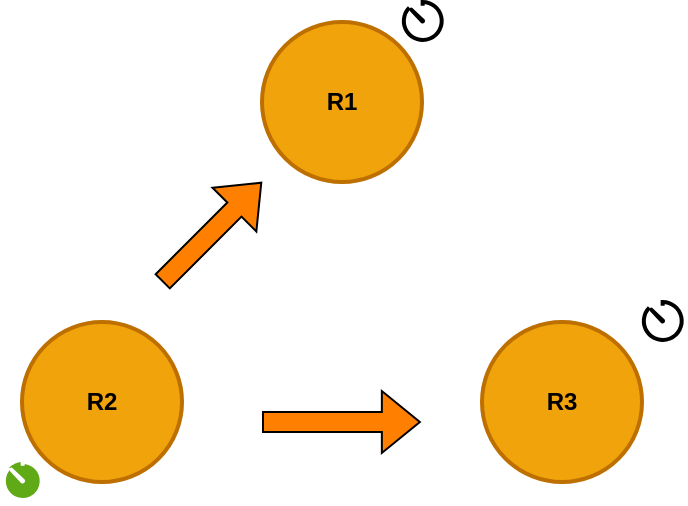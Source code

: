 <mxfile version="15.5.4" type="device"><diagram id="Sos8wjkWfmUZf9CR6bFk" name="Page-1"><mxGraphModel dx="426" dy="705" grid="1" gridSize="10" guides="1" tooltips="1" connect="1" arrows="1" fold="1" page="1" pageScale="1" pageWidth="827" pageHeight="1169" math="0" shadow="0"><root><mxCell id="0"/><mxCell id="1" parent="0"/><mxCell id="Ks8jZRGNy7GleyGewDL4-1" value="R1" style="ellipse;whiteSpace=wrap;html=1;aspect=fixed;fillColor=#f0a30a;fontColor=#000000;strokeColor=#BD7000;strokeWidth=2;fontStyle=1;perimeterSpacing=0;" vertex="1" parent="1"><mxGeometry x="190" y="140" width="80" height="80" as="geometry"/></mxCell><mxCell id="Ks8jZRGNy7GleyGewDL4-2" value="R2" style="ellipse;whiteSpace=wrap;html=1;aspect=fixed;fillColor=#f0a30a;fontColor=#000000;strokeColor=#BD7000;strokeWidth=2;fontStyle=1" vertex="1" parent="1"><mxGeometry x="70" y="290" width="80" height="80" as="geometry"/></mxCell><mxCell id="Ks8jZRGNy7GleyGewDL4-3" value="R3" style="ellipse;whiteSpace=wrap;html=1;aspect=fixed;fillColor=#f0a30a;fontColor=#000000;strokeColor=#BD7000;strokeWidth=2;fontStyle=1" vertex="1" parent="1"><mxGeometry x="300" y="290" width="80" height="80" as="geometry"/></mxCell><mxCell id="Ks8jZRGNy7GleyGewDL4-4" value="" style="html=1;verticalLabelPosition=bottom;align=center;labelBackgroundColor=#ffffff;verticalAlign=top;strokeWidth=2;strokeColor=#000000;shadow=0;dashed=0;shape=mxgraph.ios7.icons.gauge;fillColor=none;" vertex="1" parent="1"><mxGeometry x="260" y="130" width="20.57" height="20" as="geometry"/></mxCell><mxCell id="Ks8jZRGNy7GleyGewDL4-5" value="" style="html=1;verticalLabelPosition=bottom;align=center;labelBackgroundColor=#ffffff;verticalAlign=top;strokeWidth=2;strokeColor=#FFFFFF;shadow=0;dashed=0;shape=mxgraph.ios7.icons.gauge;fillColor=#60a917;fontColor=#ffffff;" vertex="1" parent="1"><mxGeometry x="60" y="360" width="20.57" height="20" as="geometry"/></mxCell><mxCell id="Ks8jZRGNy7GleyGewDL4-6" value="" style="html=1;verticalLabelPosition=bottom;align=center;labelBackgroundColor=#ffffff;verticalAlign=top;strokeWidth=2;strokeColor=#000000;shadow=0;dashed=0;shape=mxgraph.ios7.icons.gauge;fillColor=none;" vertex="1" parent="1"><mxGeometry x="380" y="280" width="20.57" height="20" as="geometry"/></mxCell><mxCell id="Ks8jZRGNy7GleyGewDL4-7" value="" style="shape=flexArrow;endArrow=classic;html=1;rounded=0;fillColor=#FF8000;" edge="1" parent="1"><mxGeometry width="50" height="50" relative="1" as="geometry"><mxPoint x="140" y="270" as="sourcePoint"/><mxPoint x="190" y="220" as="targetPoint"/></mxGeometry></mxCell><mxCell id="Ks8jZRGNy7GleyGewDL4-8" value="" style="shape=flexArrow;endArrow=classic;html=1;rounded=0;fillColor=#FF8000;" edge="1" parent="1"><mxGeometry width="50" height="50" relative="1" as="geometry"><mxPoint x="190" y="340" as="sourcePoint"/><mxPoint x="269.43" y="340" as="targetPoint"/></mxGeometry></mxCell></root></mxGraphModel></diagram></mxfile>